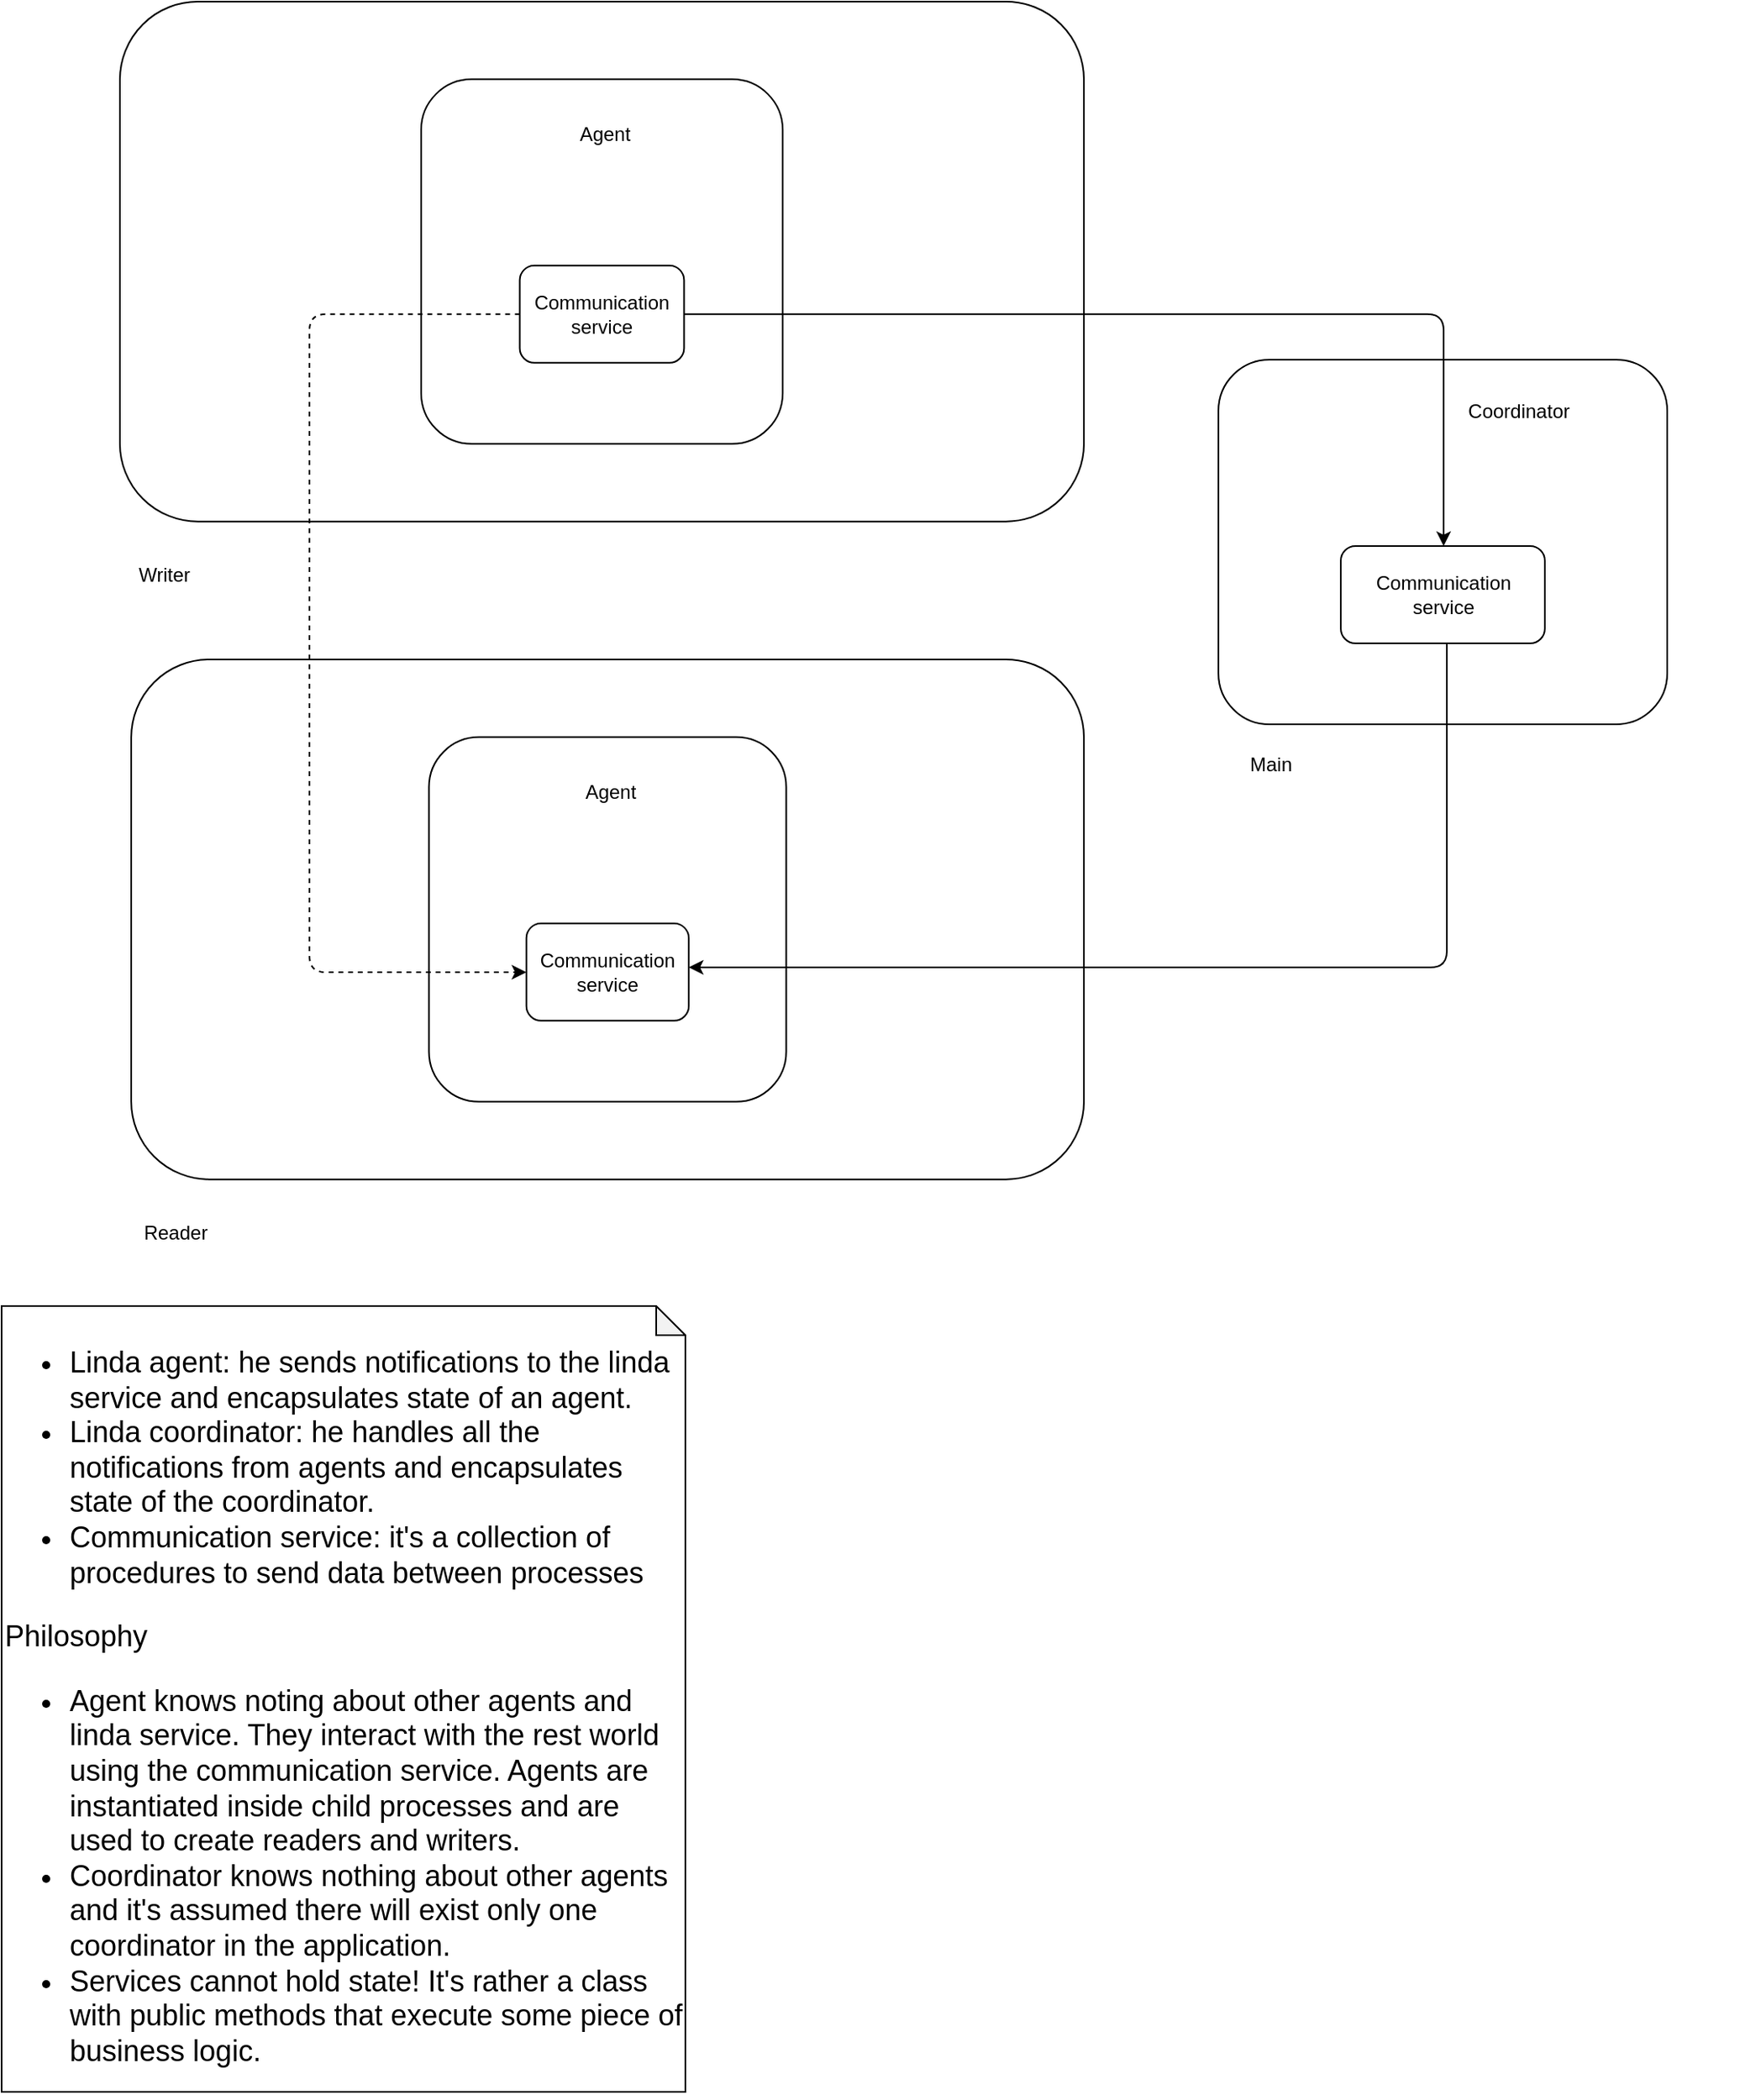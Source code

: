 <mxfile version="17.4.2" type="device" pages="5"><diagram id="0xeitSN00MEYsMfrTkcI" name="Architecture"><mxGraphModel dx="1722" dy="1233" grid="0" gridSize="10" guides="1" tooltips="1" connect="1" arrows="1" fold="1" page="1" pageScale="1" pageWidth="1169" pageHeight="827" math="0" shadow="0"><root><mxCell id="0"/><mxCell id="1" parent="0"/><mxCell id="xBRuhgLHOPiXTByCJqtL-6" value="" style="group" parent="1" vertex="1" connectable="0"><mxGeometry x="80" y="33" width="595" height="363.17" as="geometry"/></mxCell><mxCell id="xBRuhgLHOPiXTByCJqtL-3" value="" style="rounded=1;whiteSpace=wrap;html=1;" parent="xBRuhgLHOPiXTByCJqtL-6" vertex="1"><mxGeometry width="595" height="320.831" as="geometry"/></mxCell><mxCell id="xBRuhgLHOPiXTByCJqtL-4" value="Writer" style="text;html=1;align=center;verticalAlign=middle;resizable=0;points=[];autosize=1;strokeColor=none;fillColor=none;" parent="xBRuhgLHOPiXTByCJqtL-6" vertex="1"><mxGeometry x="6" y="345.17" width="42" height="18" as="geometry"/></mxCell><mxCell id="xBRuhgLHOPiXTByCJqtL-9" value="" style="group" parent="xBRuhgLHOPiXTByCJqtL-6" vertex="1" connectable="0"><mxGeometry x="185.938" y="47.92" width="223.125" height="224.999" as="geometry"/></mxCell><mxCell id="xBRuhgLHOPiXTByCJqtL-2" value="" style="rounded=1;whiteSpace=wrap;html=1;arcSize=14;" parent="xBRuhgLHOPiXTByCJqtL-9" vertex="1"><mxGeometry width="223.125" height="224.999" as="geometry"/></mxCell><mxCell id="xBRuhgLHOPiXTByCJqtL-7" value="Communication service" style="rounded=1;whiteSpace=wrap;html=1;" parent="xBRuhgLHOPiXTByCJqtL-9" vertex="1"><mxGeometry x="60.852" y="114.999" width="101.42" height="60.0" as="geometry"/></mxCell><mxCell id="xBRuhgLHOPiXTByCJqtL-8" value="Agent" style="text;html=1;strokeColor=none;fillColor=none;align=center;verticalAlign=middle;whiteSpace=wrap;rounded=0;" parent="xBRuhgLHOPiXTByCJqtL-9" vertex="1"><mxGeometry x="87.898" y="19.0" width="50.71" height="30.0" as="geometry"/></mxCell><mxCell id="xBRuhgLHOPiXTByCJqtL-11" value="" style="group" parent="1" vertex="1" connectable="0"><mxGeometry x="87" y="439" width="588" height="363.17" as="geometry"/></mxCell><mxCell id="xBRuhgLHOPiXTByCJqtL-12" value="" style="rounded=1;whiteSpace=wrap;html=1;" parent="xBRuhgLHOPiXTByCJqtL-11" vertex="1"><mxGeometry width="588" height="320.831" as="geometry"/></mxCell><mxCell id="xBRuhgLHOPiXTByCJqtL-13" value="Reader" style="text;html=1;align=center;verticalAlign=middle;resizable=0;points=[];autosize=1;strokeColor=none;fillColor=none;" parent="xBRuhgLHOPiXTByCJqtL-11" vertex="1"><mxGeometry x="2" y="345.17" width="50" height="18" as="geometry"/></mxCell><mxCell id="q1rhT-0Kt8q1Vg79X0MB-1" value="" style="group" parent="xBRuhgLHOPiXTByCJqtL-11" vertex="1" connectable="0"><mxGeometry x="183.749" y="47.92" width="220.5" height="224.999" as="geometry"/></mxCell><mxCell id="xBRuhgLHOPiXTByCJqtL-16" value="" style="rounded=1;whiteSpace=wrap;html=1;arcSize=14;" parent="q1rhT-0Kt8q1Vg79X0MB-1" vertex="1"><mxGeometry width="220.5" height="224.999" as="geometry"/></mxCell><mxCell id="xBRuhgLHOPiXTByCJqtL-17" value="Communication service" style="rounded=1;whiteSpace=wrap;html=1;" parent="q1rhT-0Kt8q1Vg79X0MB-1" vertex="1"><mxGeometry x="60.136" y="114.999" width="100.227" height="60.0" as="geometry"/></mxCell><mxCell id="xBRuhgLHOPiXTByCJqtL-18" value="Agent" style="text;html=1;strokeColor=none;fillColor=none;align=center;verticalAlign=middle;whiteSpace=wrap;rounded=0;" parent="q1rhT-0Kt8q1Vg79X0MB-1" vertex="1"><mxGeometry x="86.864" y="19.0" width="50.114" height="30.0" as="geometry"/></mxCell><mxCell id="q1rhT-0Kt8q1Vg79X0MB-2" value="" style="group" parent="1" vertex="1" connectable="0"><mxGeometry x="711" y="205.59" width="371" height="363.17" as="geometry"/></mxCell><mxCell id="q1rhT-0Kt8q1Vg79X0MB-4" value="Main" style="text;html=1;align=center;verticalAlign=middle;resizable=0;points=[];autosize=1;strokeColor=none;fillColor=none;" parent="q1rhT-0Kt8q1Vg79X0MB-2" vertex="1"><mxGeometry x="61.002" y="289.41" width="36" height="18" as="geometry"/></mxCell><mxCell id="q1rhT-0Kt8q1Vg79X0MB-5" value="" style="group" parent="q1rhT-0Kt8q1Vg79X0MB-2" vertex="1" connectable="0"><mxGeometry x="47" y="48.41" width="277" height="225" as="geometry"/></mxCell><mxCell id="q1rhT-0Kt8q1Vg79X0MB-6" value="" style="rounded=1;whiteSpace=wrap;html=1;arcSize=14;" parent="q1rhT-0Kt8q1Vg79X0MB-5" vertex="1"><mxGeometry width="277" height="225" as="geometry"/></mxCell><mxCell id="q1rhT-0Kt8q1Vg79X0MB-7" value="Communication service" style="rounded=1;whiteSpace=wrap;html=1;" parent="q1rhT-0Kt8q1Vg79X0MB-5" vertex="1"><mxGeometry x="75.545" y="115" width="125.909" height="60" as="geometry"/></mxCell><mxCell id="q1rhT-0Kt8q1Vg79X0MB-8" value="Coordinator" style="text;html=1;strokeColor=none;fillColor=none;align=center;verticalAlign=middle;whiteSpace=wrap;rounded=0;" parent="q1rhT-0Kt8q1Vg79X0MB-5" vertex="1"><mxGeometry x="154.001" y="17" width="62.955" height="30" as="geometry"/></mxCell><mxCell id="q1rhT-0Kt8q1Vg79X0MB-9" style="edgeStyle=orthogonalEdgeStyle;rounded=1;orthogonalLoop=1;jettySize=auto;html=1;labelBackgroundColor=#FFFFFF;fontSize=12;" parent="1" source="xBRuhgLHOPiXTByCJqtL-7" target="q1rhT-0Kt8q1Vg79X0MB-7" edge="1"><mxGeometry relative="1" as="geometry"><Array as="points"><mxPoint x="897" y="226"/></Array></mxGeometry></mxCell><mxCell id="q1rhT-0Kt8q1Vg79X0MB-10" style="edgeStyle=orthogonalEdgeStyle;rounded=1;orthogonalLoop=1;jettySize=auto;html=1;labelBackgroundColor=#FFFFFF;fontSize=12;" parent="1" source="q1rhT-0Kt8q1Vg79X0MB-7" target="xBRuhgLHOPiXTByCJqtL-17" edge="1"><mxGeometry relative="1" as="geometry"><Array as="points"><mxPoint x="899" y="629"/></Array></mxGeometry></mxCell><mxCell id="CMSijDHrZcv5tupfifGG-2" style="edgeStyle=orthogonalEdgeStyle;rounded=1;orthogonalLoop=1;jettySize=auto;html=1;labelBackgroundColor=#FFFFFF;fontSize=12;dashed=1;" parent="1" source="xBRuhgLHOPiXTByCJqtL-7" target="xBRuhgLHOPiXTByCJqtL-17" edge="1"><mxGeometry relative="1" as="geometry"><Array as="points"><mxPoint x="197" y="226"/><mxPoint x="197" y="632"/></Array></mxGeometry></mxCell><mxCell id="1BR2y5unK9cMdeVeXqkV-3" value="&lt;ul&gt;&lt;li&gt;Linda agent: he sends notifications to the linda service and encapsulates state of an agent.&lt;/li&gt;&lt;li&gt;Linda coordinator: he handles all the notifications from agents and&amp;nbsp;encapsulates state of the coordinator.&lt;/li&gt;&lt;li&gt;&lt;span&gt;Communication service: it's a collection of procedures to send data between processes&lt;/span&gt;&lt;br&gt;&lt;/li&gt;&lt;/ul&gt;&lt;div&gt;Philosophy&lt;/div&gt;&lt;div&gt;&lt;ul&gt;&lt;li&gt;Agent knows noting about other agents and linda service. They interact with the rest world using the communication service. Agents are instantiated inside child processes and are used to create readers and writers.&lt;/li&gt;&lt;li&gt;Coordinator knows nothing about other agents and it's assumed there will exist only one coordinator in the application.&lt;/li&gt;&lt;li&gt;Services cannot hold state! It's rather a class with public methods that execute some piece of business logic.&lt;/li&gt;&lt;/ul&gt;&lt;/div&gt;" style="shape=note;whiteSpace=wrap;html=1;backgroundOutline=1;darkOpacity=0.05;fontSize=18;align=left;verticalAlign=top;size=18;" parent="1" vertex="1"><mxGeometry x="7" y="838" width="422" height="485" as="geometry"/></mxCell></root></mxGraphModel></diagram><diagram id="FHJ_cWLjl7g800CnA_2o" name="1 W - 1 R"><mxGraphModel dx="1425" dy="1020" grid="0" gridSize="10" guides="1" tooltips="1" connect="1" arrows="1" fold="1" page="1" pageScale="1" pageWidth="1169" pageHeight="827" math="0" shadow="0"><root><mxCell id="0"/><mxCell id="1" parent="0"/><mxCell id="W0e0F7lyrgPlRvzP0Bz--2" value="Coordinator (LindaCoordinator)" style="shape=umlLifeline;perimeter=lifelinePerimeter;whiteSpace=wrap;html=1;container=1;collapsible=0;recursiveResize=0;outlineConnect=0;" parent="1" vertex="1"><mxGeometry x="527" y="20" width="134" height="263" as="geometry"/></mxCell><mxCell id="W0e0F7lyrgPlRvzP0Bz--10" value="" style="html=1;points=[];perimeter=orthogonalPerimeter;fillColor=#f8cecc;strokeColor=#b85450;" parent="W0e0F7lyrgPlRvzP0Bz--2" vertex="1"><mxGeometry x="62" y="88" width="10" height="39" as="geometry"/></mxCell><mxCell id="W0e0F7lyrgPlRvzP0Bz--11" value="" style="edgeStyle=orthogonalEdgeStyle;html=1;align=left;spacingLeft=2;endArrow=block;rounded=0;entryX=1;entryY=0;" parent="W0e0F7lyrgPlRvzP0Bz--2" target="W0e0F7lyrgPlRvzP0Bz--10" edge="1"><mxGeometry relative="1" as="geometry"><mxPoint x="49" y="83" as="sourcePoint"/><Array as="points"><mxPoint x="79" y="83"/></Array></mxGeometry></mxCell><mxCell id="p5LiJ3y09B0kTKrPXANm-1" value="" style="html=1;points=[];perimeter=orthogonalPerimeter;fillColor=#f8cecc;strokeColor=#b85450;" vertex="1" parent="W0e0F7lyrgPlRvzP0Bz--2"><mxGeometry x="62" y="185" width="10" height="28" as="geometry"/></mxCell><mxCell id="W0e0F7lyrgPlRvzP0Bz--5" value="publishTupleBlocking(tuple)" style="edgeStyle=orthogonalEdgeStyle;rounded=0;orthogonalLoop=1;jettySize=auto;html=1;" parent="1" source="W0e0F7lyrgPlRvzP0Bz--3" target="W0e0F7lyrgPlRvzP0Bz--2" edge="1"><mxGeometry x="-0.598" y="18" relative="1" as="geometry"><Array as="points"><mxPoint x="405" y="103"/><mxPoint x="405" y="103"/></Array><mxPoint as="offset"/></mxGeometry></mxCell><mxCell id="W0e0F7lyrgPlRvzP0Bz--3" value="Writer&lt;br&gt;(LindaAgent)" style="shape=umlLifeline;perimeter=lifelinePerimeter;whiteSpace=wrap;html=1;container=1;collapsible=0;recursiveResize=0;outlineConnect=0;" parent="1" vertex="1"><mxGeometry x="177" y="20" width="118" height="474" as="geometry"/></mxCell><mxCell id="W0e0F7lyrgPlRvzP0Bz--13" value="" style="html=1;points=[];perimeter=orthogonalPerimeter;fillColor=#f8cecc;strokeColor=#b85450;" parent="W0e0F7lyrgPlRvzP0Bz--3" vertex="1"><mxGeometry x="58" y="187" width="10" height="80" as="geometry"/></mxCell><mxCell id="W0e0F7lyrgPlRvzP0Bz--22" value="" style="rounded=1;whiteSpace=wrap;html=1;fillColor=#f8cecc;strokeColor=#b85450;" parent="W0e0F7lyrgPlRvzP0Bz--3" vertex="1"><mxGeometry x="43" y="269" width="10" height="93" as="geometry"/></mxCell><mxCell id="W0e0F7lyrgPlRvzP0Bz--25" value="" style="rounded=1;whiteSpace=wrap;html=1;fillColor=#d5e8d4;strokeColor=#82b366;" parent="W0e0F7lyrgPlRvzP0Bz--3" vertex="1"><mxGeometry x="43" y="367" width="10" height="101" as="geometry"/></mxCell><mxCell id="0asKvKtg5T3NCW72Ir_R-6" value="" style="rounded=1;whiteSpace=wrap;html=1;fillColor=#f8cecc;strokeColor=#b85450;" parent="W0e0F7lyrgPlRvzP0Bz--3" vertex="1"><mxGeometry x="43" y="81" width="10" height="32" as="geometry"/></mxCell><mxCell id="W0e0F7lyrgPlRvzP0Bz--12" value="&lt;font style=&quot;font-size: 12px ; background-color: rgb(255 , 255 , 255)&quot;&gt;readBlocking(pattern)&lt;span style=&quot;text-align: center&quot;&gt;&lt;br&gt;&lt;/span&gt;&lt;/font&gt;" style="edgeStyle=orthogonalEdgeStyle;rounded=0;orthogonalLoop=1;jettySize=auto;html=1;align=left;" parent="1" source="W0e0F7lyrgPlRvzP0Bz--4" target="W0e0F7lyrgPlRvzP0Bz--2" edge="1"><mxGeometry x="-0.146" y="-18" relative="1" as="geometry"><Array as="points"><mxPoint x="736" y="206"/><mxPoint x="736" y="206"/></Array><mxPoint as="offset"/></mxGeometry></mxCell><mxCell id="W0e0F7lyrgPlRvzP0Bz--4" value="Reader&lt;br&gt;(LindaAgent)" style="shape=umlLifeline;perimeter=lifelinePerimeter;whiteSpace=wrap;html=1;container=1;collapsible=0;recursiveResize=0;outlineConnect=0;" parent="1" vertex="1"><mxGeometry x="863" y="22" width="224" height="467" as="geometry"/></mxCell><mxCell id="W0e0F7lyrgPlRvzP0Bz--21" value="" style="rounded=1;whiteSpace=wrap;html=1;fillColor=#f8cecc;strokeColor=#b85450;" parent="W0e0F7lyrgPlRvzP0Bz--4" vertex="1"><mxGeometry x="122" y="185" width="10" height="164" as="geometry"/></mxCell><mxCell id="W0e0F7lyrgPlRvzP0Bz--24" value="" style="rounded=1;whiteSpace=wrap;html=1;fillColor=#d5e8d4;strokeColor=#82b366;" parent="W0e0F7lyrgPlRvzP0Bz--4" vertex="1"><mxGeometry x="122" y="354" width="10" height="102" as="geometry"/></mxCell><mxCell id="W0e0F7lyrgPlRvzP0Bz--15" value="&lt;span style=&quot;text-align: center&quot;&gt;📤&amp;nbsp;&lt;/span&gt;&lt;span style=&quot;font-family: &amp;#34;helvetica&amp;#34;&quot;&gt;&amp;nbsp;sendBlocking(tuple, agent.address)&lt;/span&gt;" style="html=1;verticalAlign=bottom;endArrow=open;dashed=1;endSize=8;exitX=0;exitY=0.95;rounded=0;fillColor=#dae8fc;strokeColor=#6c8ebf;labelBackgroundColor=#FFFFFF;align=left;" parent="1" source="W0e0F7lyrgPlRvzP0Bz--13" target="W0e0F7lyrgPlRvzP0Bz--4" edge="1"><mxGeometry x="-0.916" y="13" relative="1" as="geometry"><mxPoint x="322.5" y="283" as="targetPoint"/><Array as="points"><mxPoint x="485" y="283"/></Array><mxPoint as="offset"/></mxGeometry></mxCell><mxCell id="W0e0F7lyrgPlRvzP0Bz--26" value="Finished sending" style="shape=note;whiteSpace=wrap;html=1;backgroundOutline=1;darkOpacity=0.05;size=9;" parent="1" vertex="1"><mxGeometry x="89" y="357" width="71" height="49" as="geometry"/></mxCell><mxCell id="W0e0F7lyrgPlRvzP0Bz--27" style="edgeStyle=orthogonalEdgeStyle;rounded=0;orthogonalLoop=1;jettySize=auto;html=1;labelBackgroundColor=#CCFFCC;" parent="1" source="W0e0F7lyrgPlRvzP0Bz--26" target="W0e0F7lyrgPlRvzP0Bz--25" edge="1"><mxGeometry relative="1" as="geometry"><Array as="points"><mxPoint x="182" y="387"/><mxPoint x="182" y="387"/></Array></mxGeometry></mxCell><mxCell id="W0e0F7lyrgPlRvzP0Bz--28" value="Sending" style="ellipse;shape=umlControl;whiteSpace=wrap;html=1;" parent="1" vertex="1"><mxGeometry x="558" y="302" width="52.5" height="60" as="geometry"/></mxCell><mxCell id="0asKvKtg5T3NCW72Ir_R-2" value="&lt;span&gt;handleRequestBlocking =&amp;gt;&lt;/span&gt;&lt;br&gt;&lt;span&gt;Update state&lt;/span&gt;" style="text;html=1;strokeColor=none;fillColor=none;align=left;verticalAlign=middle;whiteSpace=wrap;rounded=0;fontSize=12;" parent="1" vertex="1"><mxGeometry x="605" y="114" width="154" height="30" as="geometry"/></mxCell><mxCell id="0asKvKtg5T3NCW72Ir_R-3" value="&lt;span style=&quot;font-size: 11px&quot;&gt;📤&amp;nbsp;&lt;/span&gt;&lt;span style=&quot;font-size: 11px ; text-align: left ; font-family: &amp;#34;helvetica&amp;#34;&quot;&gt;&amp;nbsp;- means use of communicationService&lt;/span&gt;" style="shape=note;whiteSpace=wrap;html=1;backgroundOutline=1;darkOpacity=0.05;fontSize=12;size=16;" parent="1" vertex="1"><mxGeometry x="96" y="557" width="135" height="100" as="geometry"/></mxCell><mxCell id="p5LiJ3y09B0kTKrPXANm-2" style="edgeStyle=orthogonalEdgeStyle;rounded=0;orthogonalLoop=1;jettySize=auto;html=1;dashed=1;labelBackgroundColor=#FFFFFF;" edge="1" parent="1" source="p5LiJ3y09B0kTKrPXANm-1" target="W0e0F7lyrgPlRvzP0Bz--13"><mxGeometry relative="1" as="geometry"><Array as="points"><mxPoint x="327" y="219"/><mxPoint x="327" y="219"/></Array></mxGeometry></mxCell><mxCell id="p5LiJ3y09B0kTKrPXANm-3" value="&lt;span&gt;handleRequestBlocking =&amp;gt;&lt;/span&gt;&lt;br&gt;&lt;span style=&quot;font-size: 11px&quot;&gt;📤&amp;nbsp;&lt;/span&gt;&lt;span style=&quot;font-size: 11px ; background-color: rgb(255 , 255 , 255)&quot;&gt;sendBlocking(readRequest)&lt;/span&gt;" style="text;html=1;strokeColor=none;fillColor=none;align=center;verticalAlign=middle;whiteSpace=wrap;rounded=0;fontSize=12;" vertex="1" parent="1"><mxGeometry x="407" y="172" width="154" height="30" as="geometry"/></mxCell></root></mxGraphModel></diagram><diagram name="1 W - 2 R" id="qoaPyAREzjVOoJce5qrY"><mxGraphModel dx="1425" dy="1020" grid="0" gridSize="10" guides="1" tooltips="1" connect="1" arrows="1" fold="1" page="1" pageScale="1" pageWidth="1169" pageHeight="827" math="0" shadow="0"><root><mxCell id="Rm3OKWk4kVHmIqYiS5Az-0"/><mxCell id="Rm3OKWk4kVHmIqYiS5Az-1" parent="Rm3OKWk4kVHmIqYiS5Az-0"/><mxCell id="pcWPk60MKdonOeYhg3J_-1" value="&lt;span style=&quot;background-color: rgb(255 , 255 , 255)&quot;&gt;📤 sendBlocking(readRequest)&lt;/span&gt;" style="edgeStyle=orthogonalEdgeStyle;rounded=0;orthogonalLoop=1;jettySize=auto;html=1;labelBackgroundColor=#CCFFCC;dashed=1;" parent="Rm3OKWk4kVHmIqYiS5Az-1" source="Rm3OKWk4kVHmIqYiS5Az-2" target="Rm3OKWk4kVHmIqYiS5Az-6" edge="1"><mxGeometry relative="1" as="geometry"><Array as="points"><mxPoint x="503" y="390"/><mxPoint x="503" y="390"/></Array></mxGeometry></mxCell><mxCell id="Rm3OKWk4kVHmIqYiS5Az-2" value="Coordinator (LindaCoordinator)" style="shape=umlLifeline;perimeter=lifelinePerimeter;whiteSpace=wrap;html=1;container=1;collapsible=0;recursiveResize=0;outlineConnect=0;" parent="Rm3OKWk4kVHmIqYiS5Az-1" vertex="1"><mxGeometry x="514" y="19" width="100" height="406" as="geometry"/></mxCell><mxCell id="Rm3OKWk4kVHmIqYiS5Az-3" value="update state" style="html=1;points=[];perimeter=orthogonalPerimeter;fillColor=#f8cecc;strokeColor=#b85450;" parent="Rm3OKWk4kVHmIqYiS5Az-2" vertex="1"><mxGeometry x="44" y="103" width="10" height="40" as="geometry"/></mxCell><mxCell id="Rm3OKWk4kVHmIqYiS5Az-4" value="" style="edgeStyle=orthogonalEdgeStyle;html=1;align=left;spacingLeft=2;endArrow=block;rounded=0;entryX=1;entryY=0;" parent="Rm3OKWk4kVHmIqYiS5Az-2" target="Rm3OKWk4kVHmIqYiS5Az-3" edge="1"><mxGeometry relative="1" as="geometry"><mxPoint x="49" y="83" as="sourcePoint"/><Array as="points"><mxPoint x="79" y="83"/></Array></mxGeometry></mxCell><mxCell id="SJezUz8h9xGfEj2mJsWb-0" value="" style="html=1;points=[];perimeter=orthogonalPerimeter;fillColor=#f8cecc;strokeColor=#b85450;" vertex="1" parent="Rm3OKWk4kVHmIqYiS5Az-2"><mxGeometry x="45" y="187" width="10" height="40" as="geometry"/></mxCell><mxCell id="SJezUz8h9xGfEj2mJsWb-1" value="" style="html=1;points=[];perimeter=orthogonalPerimeter;fillColor=#f8cecc;strokeColor=#b85450;" vertex="1" parent="Rm3OKWk4kVHmIqYiS5Az-2"><mxGeometry x="45" y="349" width="10" height="40" as="geometry"/></mxCell><mxCell id="Rm3OKWk4kVHmIqYiS5Az-5" value="publish(tuple)" style="edgeStyle=orthogonalEdgeStyle;rounded=0;orthogonalLoop=1;jettySize=auto;html=1;" parent="Rm3OKWk4kVHmIqYiS5Az-1" source="Rm3OKWk4kVHmIqYiS5Az-6" target="Rm3OKWk4kVHmIqYiS5Az-2" edge="1"><mxGeometry relative="1" as="geometry"><Array as="points"><mxPoint x="384" y="102"/><mxPoint x="384" y="102"/></Array></mxGeometry></mxCell><mxCell id="Rm3OKWk4kVHmIqYiS5Az-6" value="Writer&lt;br&gt;(LindaAgent)" style="shape=umlLifeline;perimeter=lifelinePerimeter;whiteSpace=wrap;html=1;container=1;collapsible=0;recursiveResize=0;outlineConnect=0;" parent="Rm3OKWk4kVHmIqYiS5Az-1" vertex="1"><mxGeometry x="156" y="19" width="118" height="696" as="geometry"/></mxCell><mxCell id="Rm3OKWk4kVHmIqYiS5Az-7" value="" style="html=1;points=[];perimeter=orthogonalPerimeter;" parent="Rm3OKWk4kVHmIqYiS5Az-6" vertex="1"><mxGeometry x="58" y="187" width="10" height="80" as="geometry"/></mxCell><mxCell id="Rm3OKWk4kVHmIqYiS5Az-8" value="" style="rounded=1;whiteSpace=wrap;html=1;fillColor=#f8cecc;strokeColor=#b85450;" parent="Rm3OKWk4kVHmIqYiS5Az-6" vertex="1"><mxGeometry x="43" y="269" width="10" height="194" as="geometry"/></mxCell><mxCell id="pcWPk60MKdonOeYhg3J_-6" value="" style="rounded=1;whiteSpace=wrap;html=1;fillColor=#d5e8d4;strokeColor=#82b366;" parent="Rm3OKWk4kVHmIqYiS5Az-6" vertex="1"><mxGeometry x="25" y="371" width="10" height="28" as="geometry"/></mxCell><mxCell id="Rm3OKWk4kVHmIqYiS5Az-9" value="" style="rounded=1;whiteSpace=wrap;html=1;fillColor=#d5e8d4;strokeColor=#82b366;" parent="Rm3OKWk4kVHmIqYiS5Az-6" vertex="1"><mxGeometry x="43" y="469" width="10" height="27" as="geometry"/></mxCell><mxCell id="pcWPk60MKdonOeYhg3J_-8" value="" style="rounded=1;whiteSpace=wrap;html=1;fillColor=#f8cecc;strokeColor=#b85450;" parent="Rm3OKWk4kVHmIqYiS5Az-6" vertex="1"><mxGeometry x="43" y="502" width="10" height="194" as="geometry"/></mxCell><mxCell id="Rm3OKWk4kVHmIqYiS5Az-10" value="&lt;span style=&quot;font-size: 12px ; text-align: left&quot;&gt;readBlocking(pattern)&lt;/span&gt;" style="edgeStyle=orthogonalEdgeStyle;rounded=0;orthogonalLoop=1;jettySize=auto;html=1;" parent="Rm3OKWk4kVHmIqYiS5Az-1" source="Rm3OKWk4kVHmIqYiS5Az-11" target="Rm3OKWk4kVHmIqYiS5Az-2" edge="1"><mxGeometry x="-0.572" y="-19" relative="1" as="geometry"><Array as="points"><mxPoint x="715" y="205"/><mxPoint x="715" y="205"/></Array><mxPoint as="offset"/></mxGeometry></mxCell><mxCell id="Rm3OKWk4kVHmIqYiS5Az-11" value="Reader&lt;br&gt;(LindaAgent)" style="shape=umlLifeline;perimeter=lifelinePerimeter;whiteSpace=wrap;html=1;container=1;collapsible=0;recursiveResize=0;outlineConnect=0;" parent="Rm3OKWk4kVHmIqYiS5Az-1" vertex="1"><mxGeometry x="778" y="19" width="224" height="689" as="geometry"/></mxCell><mxCell id="Rm3OKWk4kVHmIqYiS5Az-12" value="" style="rounded=1;whiteSpace=wrap;html=1;fillColor=#f8cecc;strokeColor=#b85450;" parent="Rm3OKWk4kVHmIqYiS5Az-11" vertex="1"><mxGeometry x="122" y="185" width="10" height="275" as="geometry"/></mxCell><mxCell id="Rm3OKWk4kVHmIqYiS5Az-13" value="" style="rounded=1;whiteSpace=wrap;html=1;fillColor=#d5e8d4;strokeColor=#82b366;" parent="Rm3OKWk4kVHmIqYiS5Az-11" vertex="1"><mxGeometry x="122" y="508" width="10" height="102" as="geometry"/></mxCell><mxCell id="Rm3OKWk4kVHmIqYiS5Az-14" value="📤 sendBlocking(readRequest)" style="html=1;verticalAlign=bottom;endArrow=block;entryX=0;entryY=0;rounded=0;dashed=1;" parent="Rm3OKWk4kVHmIqYiS5Az-1" source="Rm3OKWk4kVHmIqYiS5Az-2" target="Rm3OKWk4kVHmIqYiS5Az-7" edge="1"><mxGeometry x="-0.476" y="-8" relative="1" as="geometry"><mxPoint x="301.5" y="206" as="sourcePoint"/><mxPoint as="offset"/></mxGeometry></mxCell><mxCell id="Rm3OKWk4kVHmIqYiS5Az-15" value="&lt;span style=&quot;background-color: rgb(255 , 255 , 255)&quot;&gt;📤&amp;nbsp;&lt;span style=&quot;text-align: left ; font-family: &amp;#34;helvetica&amp;#34;&quot;&gt;&amp;nbsp;sendBlocking(tuple, agent.address)&lt;/span&gt;&lt;/span&gt;" style="html=1;verticalAlign=bottom;endArrow=open;dashed=1;endSize=8;exitX=0;exitY=0.95;rounded=0;labelBackgroundColor=#CCFFCC;" parent="Rm3OKWk4kVHmIqYiS5Az-1" source="Rm3OKWk4kVHmIqYiS5Az-7" target="Rm3OKWk4kVHmIqYiS5Az-11" edge="1"><mxGeometry x="-0.681" y="12" relative="1" as="geometry"><mxPoint x="301.5" y="282" as="targetPoint"/><Array as="points"><mxPoint x="464" y="282"/></Array><mxPoint as="offset"/></mxGeometry></mxCell><mxCell id="Rm3OKWk4kVHmIqYiS5Az-16" value="Finished sending" style="shape=note;whiteSpace=wrap;html=1;backgroundOutline=1;darkOpacity=0.05;size=9;" parent="Rm3OKWk4kVHmIqYiS5Az-1" vertex="1"><mxGeometry x="52" y="465" width="71" height="49" as="geometry"/></mxCell><mxCell id="Rm3OKWk4kVHmIqYiS5Az-17" style="edgeStyle=orthogonalEdgeStyle;rounded=0;orthogonalLoop=1;jettySize=auto;html=1;labelBackgroundColor=#CCFFCC;" parent="Rm3OKWk4kVHmIqYiS5Az-1" source="Rm3OKWk4kVHmIqYiS5Az-16" target="Rm3OKWk4kVHmIqYiS5Az-9" edge="1"><mxGeometry relative="1" as="geometry"><Array as="points"><mxPoint x="180" y="490"/><mxPoint x="180" y="490"/></Array></mxGeometry></mxCell><mxCell id="pcWPk60MKdonOeYhg3J_-4" style="edgeStyle=orthogonalEdgeStyle;rounded=0;orthogonalLoop=1;jettySize=auto;html=1;dashed=1;labelBackgroundColor=#FFFFFF;fontSize=34;" parent="Rm3OKWk4kVHmIqYiS5Az-1" source="pcWPk60MKdonOeYhg3J_-3" target="Rm3OKWk4kVHmIqYiS5Az-2" edge="1"><mxGeometry relative="1" as="geometry"><Array as="points"><mxPoint x="602" y="372"/><mxPoint x="602" y="372"/></Array></mxGeometry></mxCell><mxCell id="pcWPk60MKdonOeYhg3J_-5" value="New read request&lt;br&gt;&amp;nbsp;from some reader" style="edgeLabel;html=1;align=center;verticalAlign=middle;resizable=0;points=[];fontSize=12;" parent="pcWPk60MKdonOeYhg3J_-4" vertex="1" connectable="0"><mxGeometry x="0.405" y="-3" relative="1" as="geometry"><mxPoint x="31" y="-14" as="offset"/></mxGeometry></mxCell><mxCell id="pcWPk60MKdonOeYhg3J_-3" value="📩" style="text;html=1;align=center;verticalAlign=middle;resizable=0;points=[];autosize=1;strokeColor=none;fillColor=none;fontSize=34;" parent="Rm3OKWk4kVHmIqYiS5Az-1" vertex="1"><mxGeometry x="751" y="343" width="44" height="45" as="geometry"/></mxCell><mxCell id="pcWPk60MKdonOeYhg3J_-7" value="&lt;span style=&quot;background-color: rgb(255 , 255 , 255)&quot;&gt;📤&amp;nbsp;&lt;span style=&quot;text-align: left ; font-family: &amp;#34;helvetica&amp;#34;&quot;&gt;&amp;nbsp;sendBlocking(tuple, agent.address)&lt;/span&gt;&lt;/span&gt;" style="html=1;verticalAlign=bottom;endArrow=open;dashed=1;endSize=8;rounded=0;fillColor=#dae8fc;strokeColor=#6c8ebf;labelBackgroundColor=#CCFFCC;" parent="Rm3OKWk4kVHmIqYiS5Az-1" source="Rm3OKWk4kVHmIqYiS5Az-6" target="pcWPk60MKdonOeYhg3J_-9" edge="1"><mxGeometry x="-0.018" y="9" relative="1" as="geometry"><mxPoint x="537" y="516" as="targetPoint"/><mxPoint x="218" y="516" as="sourcePoint"/><Array as="points"><mxPoint x="367" y="516"/></Array><mxPoint as="offset"/></mxGeometry></mxCell><mxCell id="pcWPk60MKdonOeYhg3J_-9" value="..." style="text;html=1;align=center;verticalAlign=middle;resizable=0;points=[];autosize=1;strokeColor=none;fillColor=none;fontSize=12;" parent="Rm3OKWk4kVHmIqYiS5Az-1" vertex="1"><mxGeometry x="538" y="507" width="20" height="18" as="geometry"/></mxCell><mxCell id="0o6vwMzjg-QLVjyvziTt-0" value="Writer handles the request in a separate, not blocked channel. After he finishes sending current tuple he will send it to the writer via channel which writer requested. Later it can be done in a separate thread" style="shape=note;whiteSpace=wrap;html=1;backgroundOutline=1;darkOpacity=0.05;size=9;align=left;" vertex="1" parent="Rm3OKWk4kVHmIqYiS5Az-1"><mxGeometry x="6" y="226" width="154" height="155" as="geometry"/></mxCell><mxCell id="0o6vwMzjg-QLVjyvziTt-1" style="edgeStyle=orthogonalEdgeStyle;rounded=0;orthogonalLoop=1;jettySize=auto;html=1;labelBackgroundColor=#CCFFCC;" edge="1" parent="Rm3OKWk4kVHmIqYiS5Az-1" source="0o6vwMzjg-QLVjyvziTt-0"><mxGeometry relative="1" as="geometry"><Array as="points"><mxPoint x="124" y="391"/><mxPoint x="124" y="391"/></Array><mxPoint x="180" y="391.0" as="targetPoint"/></mxGeometry></mxCell><mxCell id="0o6vwMzjg-QLVjyvziTt-2" value="start sending to another reader" style="shape=note;whiteSpace=wrap;html=1;backgroundOutline=1;darkOpacity=0.05;size=9;" vertex="1" parent="Rm3OKWk4kVHmIqYiS5Az-1"><mxGeometry x="47.5" y="536" width="101.5" height="69" as="geometry"/></mxCell><mxCell id="0o6vwMzjg-QLVjyvziTt-3" style="edgeStyle=orthogonalEdgeStyle;rounded=0;orthogonalLoop=1;jettySize=auto;html=1;labelBackgroundColor=#CCFFCC;" edge="1" parent="Rm3OKWk4kVHmIqYiS5Az-1" source="0o6vwMzjg-QLVjyvziTt-2"><mxGeometry relative="1" as="geometry"><Array as="points"><mxPoint x="143" y="523"/><mxPoint x="143" y="523"/></Array><mxPoint x="199" y="523.0" as="targetPoint"/></mxGeometry></mxCell></root></mxGraphModel></diagram><diagram name="Publish once" id="FiWefS7HEzbQjpiBL3TH"><mxGraphModel dx="1425" dy="1020" grid="0" gridSize="10" guides="1" tooltips="1" connect="1" arrows="1" fold="1" page="1" pageScale="1" pageWidth="1169" pageHeight="827" math="0" shadow="0"><root><mxCell id="wVmWv-dTD_rPI6HudXQI-0"/><mxCell id="wVmWv-dTD_rPI6HudXQI-1" parent="wVmWv-dTD_rPI6HudXQI-0"/><mxCell id="wVmWv-dTD_rPI6HudXQI-2" value="Coordinator (LindaCoordinator)" style="shape=umlLifeline;perimeter=lifelinePerimeter;whiteSpace=wrap;html=1;container=1;collapsible=0;recursiveResize=0;outlineConnect=0;" parent="wVmWv-dTD_rPI6HudXQI-1" vertex="1"><mxGeometry x="385" y="20" width="100" height="400" as="geometry"/></mxCell><mxCell id="wVmWv-dTD_rPI6HudXQI-3" value="update state" style="html=1;points=[];perimeter=orthogonalPerimeter;fillColor=#f8cecc;strokeColor=#b85450;" parent="wVmWv-dTD_rPI6HudXQI-2" vertex="1"><mxGeometry x="44" y="103" width="10" height="40" as="geometry"/></mxCell><mxCell id="wVmWv-dTD_rPI6HudXQI-4" value="" style="edgeStyle=orthogonalEdgeStyle;html=1;align=left;spacingLeft=2;endArrow=block;rounded=0;entryX=1;entryY=0;" parent="wVmWv-dTD_rPI6HudXQI-2" target="wVmWv-dTD_rPI6HudXQI-3" edge="1"><mxGeometry relative="1" as="geometry"><mxPoint x="49" y="83" as="sourcePoint"/><Array as="points"><mxPoint x="79" y="83"/></Array></mxGeometry></mxCell><mxCell id="S7V5ko1LD7UZUqnhSlBi-0" value="" style="html=1;points=[];perimeter=orthogonalPerimeter;fillColor=#f8cecc;strokeColor=#b85450;" vertex="1" parent="wVmWv-dTD_rPI6HudXQI-2"><mxGeometry x="44" y="162" width="10" height="40" as="geometry"/></mxCell><mxCell id="iAffB84ypKjRMdBMZxb2-4" value="" style="html=1;points=[];perimeter=orthogonalPerimeter;fillColor=#f8cecc;strokeColor=#b85450;" vertex="1" parent="wVmWv-dTD_rPI6HudXQI-2"><mxGeometry x="44" y="263" width="10" height="40" as="geometry"/></mxCell><mxCell id="wVmWv-dTD_rPI6HudXQI-5" value="publishOnce(tuple)" style="edgeStyle=orthogonalEdgeStyle;rounded=0;orthogonalLoop=1;jettySize=auto;html=1;" parent="wVmWv-dTD_rPI6HudXQI-1" source="wVmWv-dTD_rPI6HudXQI-6" target="wVmWv-dTD_rPI6HudXQI-2" edge="1"><mxGeometry x="-0.062" y="10" relative="1" as="geometry"><Array as="points"><mxPoint x="328" y="102"/><mxPoint x="328" y="102"/></Array><mxPoint as="offset"/></mxGeometry></mxCell><mxCell id="wVmWv-dTD_rPI6HudXQI-6" value="Writer&lt;br&gt;(LindaAgent)" style="shape=umlLifeline;perimeter=lifelinePerimeter;whiteSpace=wrap;html=1;container=1;collapsible=0;recursiveResize=0;outlineConnect=0;" parent="wVmWv-dTD_rPI6HudXQI-1" vertex="1"><mxGeometry x="177" y="20" width="118" height="474" as="geometry"/></mxCell><mxCell id="IGs74BZ2NiyewxDCQcjJ-0" value="" style="rounded=1;whiteSpace=wrap;html=1;fillColor=#f8cecc;strokeColor=#b85450;" parent="wVmWv-dTD_rPI6HudXQI-6" vertex="1"><mxGeometry x="40" y="189" width="10" height="138" as="geometry"/></mxCell><mxCell id="IGs74BZ2NiyewxDCQcjJ-4" value="" style="rounded=1;whiteSpace=wrap;html=1;fillColor=#ffe6cc;strokeColor=#d79b00;" parent="wVmWv-dTD_rPI6HudXQI-6" vertex="1"><mxGeometry x="22" y="289" width="10" height="24" as="geometry"/></mxCell><mxCell id="KjGks8OO4JrB6HTgIZWS-0" value="&lt;span style=&quot;font-size: 12px ; text-align: left&quot;&gt;readBlocking(pattern)&lt;/span&gt;" style="edgeStyle=orthogonalEdgeStyle;rounded=0;orthogonalLoop=1;jettySize=auto;html=1;labelBackgroundColor=#FFFFFF;" edge="1" parent="wVmWv-dTD_rPI6HudXQI-1" source="wVmWv-dTD_rPI6HudXQI-11" target="wVmWv-dTD_rPI6HudXQI-2"><mxGeometry x="-0.315" y="-12" relative="1" as="geometry"><Array as="points"><mxPoint x="554" y="186"/><mxPoint x="554" y="186"/></Array><mxPoint as="offset"/></mxGeometry></mxCell><mxCell id="wVmWv-dTD_rPI6HudXQI-11" value="Reader 1&lt;br&gt;(LindaAgent)" style="shape=umlLifeline;perimeter=lifelinePerimeter;whiteSpace=wrap;html=1;container=1;collapsible=0;recursiveResize=0;outlineConnect=0;" parent="wVmWv-dTD_rPI6HudXQI-1" vertex="1"><mxGeometry x="570" y="20" width="224" height="467" as="geometry"/></mxCell><mxCell id="iAffB84ypKjRMdBMZxb2-1" value="" style="html=1;points=[];perimeter=orthogonalPerimeter;fillColor=#f8cecc;strokeColor=#b85450;" vertex="1" parent="wVmWv-dTD_rPI6HudXQI-11"><mxGeometry x="107" y="166" width="10" height="158" as="geometry"/></mxCell><mxCell id="IGs74BZ2NiyewxDCQcjJ-2" style="edgeStyle=orthogonalEdgeStyle;rounded=0;orthogonalLoop=1;jettySize=auto;html=1;labelBackgroundColor=#CCFFCC;" parent="wVmWv-dTD_rPI6HudXQI-1" source="IGs74BZ2NiyewxDCQcjJ-1" target="IGs74BZ2NiyewxDCQcjJ-0" edge="1"><mxGeometry relative="1" as="geometry"><Array as="points"><mxPoint x="73" y="212"/></Array></mxGeometry></mxCell><mxCell id="IGs74BZ2NiyewxDCQcjJ-1" value="Now I'm sending data to someone" style="shape=note;whiteSpace=wrap;html=1;backgroundOutline=1;darkOpacity=0.05;size=17;" parent="wVmWv-dTD_rPI6HudXQI-1" vertex="1"><mxGeometry x="34" y="161" width="80" height="100" as="geometry"/></mxCell><mxCell id="iAffB84ypKjRMdBMZxb2-2" value="&lt;meta charset=&quot;utf-8&quot;&gt;&lt;span style=&quot;color: rgb(0, 0, 0); font-family: helvetica; font-size: 12px; font-style: normal; font-weight: 400; letter-spacing: normal; text-align: left; text-indent: 0px; text-transform: none; word-spacing: 0px; background-color: rgb(255, 255, 255); display: inline; float: none;&quot;&gt;readBlocking(pattern)&lt;/span&gt;" style="edgeStyle=orthogonalEdgeStyle;rounded=0;orthogonalLoop=1;jettySize=auto;html=1;dashed=1;labelBackgroundColor=#FFFFFF;" edge="1" parent="wVmWv-dTD_rPI6HudXQI-1" source="jgqB4v8Qt3sckqn3uPZL-0" target="wVmWv-dTD_rPI6HudXQI-2"><mxGeometry x="-0.716" y="-9" relative="1" as="geometry"><Array as="points"><mxPoint x="842" y="283"/><mxPoint x="842" y="283"/></Array><mxPoint as="offset"/></mxGeometry></mxCell><mxCell id="jgqB4v8Qt3sckqn3uPZL-0" value="Reader 2&lt;br&gt;(LindaAgent)" style="shape=umlLifeline;perimeter=lifelinePerimeter;whiteSpace=wrap;html=1;container=1;collapsible=0;recursiveResize=0;outlineConnect=0;" vertex="1" parent="wVmWv-dTD_rPI6HudXQI-1"><mxGeometry x="884" y="20" width="224" height="467" as="geometry"/></mxCell><mxCell id="iAffB84ypKjRMdBMZxb2-3" value="" style="html=1;points=[];perimeter=orthogonalPerimeter;fillColor=#f8cecc;strokeColor=#b85450;" vertex="1" parent="jgqB4v8Qt3sckqn3uPZL-0"><mxGeometry x="107" y="263" width="10" height="199" as="geometry"/></mxCell><mxCell id="E65wMjJpEiTyg7DTgIK6-0" value="Then delete tuple locally" style="shape=note;whiteSpace=wrap;html=1;backgroundOutline=1;darkOpacity=0.05;size=17;" parent="wVmWv-dTD_rPI6HudXQI-1" vertex="1"><mxGeometry x="57" y="437" width="102" height="66" as="geometry"/></mxCell><mxCell id="oxh12qHUUHtc2wOgBUtF-0" value="📤 sendBlocking(readRequest)" style="html=1;verticalAlign=bottom;endArrow=block;rounded=0;dashed=1;" edge="1" parent="wVmWv-dTD_rPI6HudXQI-1" source="wVmWv-dTD_rPI6HudXQI-2" target="wVmWv-dTD_rPI6HudXQI-6"><mxGeometry x="-0.129" y="-5" relative="1" as="geometry"><mxPoint x="563.5" y="206" as="sourcePoint"/><mxPoint x="214.0" y="206" as="targetPoint"/><mxPoint as="offset"/><Array as="points"><mxPoint x="335" y="211"/></Array></mxGeometry></mxCell><mxCell id="iAffB84ypKjRMdBMZxb2-0" value="&lt;meta charset=&quot;utf-8&quot;&gt;&lt;span style=&quot;color: rgb(0, 0, 0); font-family: helvetica; font-size: 11px; font-style: normal; font-weight: 400; letter-spacing: normal; text-align: center; text-indent: 0px; text-transform: none; word-spacing: 0px; background-color: rgb(255, 255, 255); display: inline; float: none;&quot;&gt;📤&amp;nbsp;&lt;/span&gt;&lt;span style=&quot;color: rgb(0, 0, 0); font-size: 11px; font-style: normal; font-weight: 400; letter-spacing: normal; text-indent: 0px; text-transform: none; word-spacing: 0px; text-align: left; font-family: helvetica;&quot;&gt;&amp;nbsp;sendBlocking(tuple, agent.address)&lt;/span&gt;" style="edgeStyle=orthogonalEdgeStyle;rounded=0;orthogonalLoop=1;jettySize=auto;html=1;dashed=1;labelBackgroundColor=#FFFFFF;" edge="1" parent="wVmWv-dTD_rPI6HudXQI-1" source="IGs74BZ2NiyewxDCQcjJ-0" target="wVmWv-dTD_rPI6HudXQI-11"><mxGeometry x="-0.541" y="15" relative="1" as="geometry"><Array as="points"><mxPoint x="326" y="249"/><mxPoint x="326" y="249"/></Array><mxPoint as="offset"/></mxGeometry></mxCell><mxCell id="iAffB84ypKjRMdBMZxb2-7" style="edgeStyle=orthogonalEdgeStyle;rounded=0;orthogonalLoop=1;jettySize=auto;html=1;dashed=1;labelBackgroundColor=#FFFFFF;" edge="1" parent="wVmWv-dTD_rPI6HudXQI-1" source="iAffB84ypKjRMdBMZxb2-6" target="iAffB84ypKjRMdBMZxb2-4"><mxGeometry relative="1" as="geometry"><Array as="points"><mxPoint x="324" y="681"/><mxPoint x="324" y="303"/></Array></mxGeometry></mxCell><mxCell id="iAffB84ypKjRMdBMZxb2-6" value="Coordinator cannot send readRequest to the publisher because it was published using the publishOnce()" style="shape=callout;whiteSpace=wrap;html=1;perimeter=calloutPerimeter;align=left;verticalAlign=top;" vertex="1" parent="wVmWv-dTD_rPI6HudXQI-1"><mxGeometry x="366" y="621" width="204" height="120" as="geometry"/></mxCell><mxCell id="iAffB84ypKjRMdBMZxb2-9" style="edgeStyle=orthogonalEdgeStyle;rounded=0;orthogonalLoop=1;jettySize=auto;html=1;dashed=1;labelBackgroundColor=#FFFFFF;" edge="1" parent="wVmWv-dTD_rPI6HudXQI-1" source="iAffB84ypKjRMdBMZxb2-8" target="S7V5ko1LD7UZUqnhSlBi-0"><mxGeometry relative="1" as="geometry"><Array as="points"><mxPoint x="519" y="202"/></Array></mxGeometry></mxCell><mxCell id="iAffB84ypKjRMdBMZxb2-8" value="After coordinator has sent the readRequest to the writer it automatically updates it's state and removes publisher from the publishers list because he published once." style="shape=callout;whiteSpace=wrap;html=1;perimeter=calloutPerimeter;align=left;verticalAlign=top;" vertex="1" parent="wVmWv-dTD_rPI6HudXQI-1"><mxGeometry x="363" y="460" width="204" height="120" as="geometry"/></mxCell></root></mxGraphModel></diagram><diagram name="How channels work" id="JttgmNDMlgqxebuwKRnh"><mxGraphModel dx="1425" dy="1020" grid="0" gridSize="10" guides="1" tooltips="1" connect="1" arrows="1" fold="1" page="1" pageScale="1" pageWidth="1169" pageHeight="827" math="0" shadow="0"><root><mxCell id="Hk9l8Yd_j3Py8l3PL5N6-0"/><mxCell id="Hk9l8Yd_j3Py8l3PL5N6-1" parent="Hk9l8Yd_j3Py8l3PL5N6-0"/><mxCell id="OMHLVcCu9bQS1HxSFnZh-0" value="send private channel: READER_COORDINATOR_CHANNEL" style="edgeStyle=orthogonalEdgeStyle;rounded=0;orthogonalLoop=1;jettySize=auto;html=1;labelBackgroundColor=#FFFFFF;dashed=1;" edge="1" parent="Hk9l8Yd_j3Py8l3PL5N6-1" source="Hk9l8Yd_j3Py8l3PL5N6-2" target="Hk9l8Yd_j3Py8l3PL5N6-11"><mxGeometry x="-0.142" y="19" relative="1" as="geometry"><Array as="points"><mxPoint x="883" y="208"/><mxPoint x="883" y="208"/></Array><mxPoint as="offset"/></mxGeometry></mxCell><mxCell id="OOXLmLYcufcp13VWEUwu-5" style="edgeStyle=orthogonalEdgeStyle;rounded=0;orthogonalLoop=1;jettySize=auto;html=1;labelBackgroundColor=#FFFFFF;dashed=1;" edge="1" parent="Hk9l8Yd_j3Py8l3PL5N6-1" target="Hk9l8Yd_j3Py8l3PL5N6-6"><mxGeometry relative="1" as="geometry"><mxPoint x="584.5" y="276" as="sourcePoint"/><mxPoint x="270.81" y="276" as="targetPoint"/><Array as="points"><mxPoint x="585" y="287"/></Array></mxGeometry></mxCell><mxCell id="OOXLmLYcufcp13VWEUwu-6" value="pass read request via private &lt;br&gt;WRITER_COORDINATOR_CHANNEL" style="edgeLabel;html=1;align=center;verticalAlign=middle;resizable=0;points=[];" vertex="1" connectable="0" parent="OOXLmLYcufcp13VWEUwu-5"><mxGeometry x="-0.056" y="-1" relative="1" as="geometry"><mxPoint x="-11" y="-20" as="offset"/></mxGeometry></mxCell><mxCell id="Hk9l8Yd_j3Py8l3PL5N6-2" value="Coordinator (LindaCoordinator)" style="shape=umlLifeline;perimeter=lifelinePerimeter;whiteSpace=wrap;html=1;container=1;collapsible=0;recursiveResize=0;outlineConnect=0;" parent="Hk9l8Yd_j3Py8l3PL5N6-1" vertex="1"><mxGeometry x="535" y="20" width="100" height="376" as="geometry"/></mxCell><mxCell id="OOXLmLYcufcp13VWEUwu-12" style="edgeStyle=orthogonalEdgeStyle;rounded=0;orthogonalLoop=1;jettySize=auto;html=1;dashed=1;labelBackgroundColor=#FFFFFF;" edge="1" parent="Hk9l8Yd_j3Py8l3PL5N6-1" source="Hk9l8Yd_j3Py8l3PL5N6-6" target="Hk9l8Yd_j3Py8l3PL5N6-11"><mxGeometry relative="1" as="geometry"><Array as="points"><mxPoint x="789" y="435"/><mxPoint x="789" y="435"/></Array></mxGeometry></mxCell><mxCell id="OOXLmLYcufcp13VWEUwu-13" value="send data via requested channel:&amp;nbsp;&lt;span style=&quot;font-size: 12px ; text-align: left ; background-color: rgb(248 , 249 , 250)&quot;&gt;READER_LISTENING_CHANNEL&lt;/span&gt;" style="edgeLabel;html=1;align=center;verticalAlign=middle;resizable=0;points=[];" vertex="1" connectable="0" parent="OOXLmLYcufcp13VWEUwu-12"><mxGeometry x="-0.302" y="1" relative="1" as="geometry"><mxPoint x="-42" y="-10" as="offset"/></mxGeometry></mxCell><mxCell id="Hk9l8Yd_j3Py8l3PL5N6-6" value="Writer&lt;br&gt;(LindaAgent)" style="shape=umlLifeline;perimeter=lifelinePerimeter;whiteSpace=wrap;html=1;container=1;collapsible=0;recursiveResize=0;outlineConnect=0;" parent="Hk9l8Yd_j3Py8l3PL5N6-1" vertex="1"><mxGeometry x="177" y="20" width="188" height="781" as="geometry"/></mxCell><mxCell id="OOXLmLYcufcp13VWEUwu-7" value="Writer has already established connection" style="shape=note;whiteSpace=wrap;html=1;backgroundOutline=1;darkOpacity=0.05;size=13;" vertex="1" parent="Hk9l8Yd_j3Py8l3PL5N6-6"><mxGeometry x="3" y="46" width="88" height="63" as="geometry"/></mxCell><mxCell id="Hk9l8Yd_j3Py8l3PL5N6-11" value="Reader&lt;br&gt;(LindaAgent)" style="shape=umlLifeline;perimeter=lifelinePerimeter;whiteSpace=wrap;html=1;container=1;collapsible=0;recursiveResize=0;outlineConnect=0;" parent="Hk9l8Yd_j3Py8l3PL5N6-1" vertex="1"><mxGeometry x="863" y="22" width="224" height="786" as="geometry"/></mxCell><mxCell id="OOXLmLYcufcp13VWEUwu-0" value="" style="html=1;points=[];perimeter=orthogonalPerimeter;" vertex="1" parent="Hk9l8Yd_j3Py8l3PL5N6-11"><mxGeometry x="107" y="209" width="10" height="40" as="geometry"/></mxCell><mxCell id="OOXLmLYcufcp13VWEUwu-1" value="Generate new reading channel: READER_LISTENING_CHANNEL" style="text;html=1;strokeColor=none;fillColor=none;align=center;verticalAlign=middle;whiteSpace=wrap;rounded=0;" vertex="1" parent="Hk9l8Yd_j3Py8l3PL5N6-11"><mxGeometry x="182" y="209" width="60" height="30" as="geometry"/></mxCell><mxCell id="WtYyLH56777qXXukEwyf-0" value="establishConnection via COORDINATOR_CHANNEL" style="endArrow=classic;html=1;rounded=0;labelBackgroundColor=#FFFFFF;" edge="1" parent="Hk9l8Yd_j3Py8l3PL5N6-1" source="Hk9l8Yd_j3Py8l3PL5N6-11" target="Hk9l8Yd_j3Py8l3PL5N6-2"><mxGeometry x="-0.007" y="-20" width="50" height="50" relative="1" as="geometry"><mxPoint x="721" y="182" as="sourcePoint"/><mxPoint x="771" y="132" as="targetPoint"/><Array as="points"><mxPoint x="726" y="139"/></Array><mxPoint as="offset"/></mxGeometry></mxCell><mxCell id="OOXLmLYcufcp13VWEUwu-2" style="edgeStyle=orthogonalEdgeStyle;rounded=0;orthogonalLoop=1;jettySize=auto;html=1;labelBackgroundColor=#FFFFFF;" edge="1" parent="Hk9l8Yd_j3Py8l3PL5N6-1" source="Hk9l8Yd_j3Py8l3PL5N6-11" target="Hk9l8Yd_j3Py8l3PL5N6-2"><mxGeometry relative="1" as="geometry"><Array as="points"><mxPoint x="645" y="288"/><mxPoint x="645" y="288"/></Array></mxGeometry></mxCell><mxCell id="OOXLmLYcufcp13VWEUwu-4" value="&lt;span style=&quot;font-size: 11px ; background-color: rgb(255 , 255 , 255)&quot;&gt;send read request. via&amp;nbsp;&lt;/span&gt;&lt;span style=&quot;font-size: 11px ; text-align: center ; background-color: rgb(255 , 255 , 255)&quot;&gt;READER_COORDINATOR_CHANNEL&lt;/span&gt;&lt;span style=&quot;font-size: 11px ; background-color: rgb(255 , 255 , 255)&quot;&gt;&lt;br&gt;payload = {&amp;nbsp; &amp;nbsp; &amp;nbsp; &lt;span&gt;&#9;&lt;/span&gt;listeningChannel:&amp;nbsp;&amp;nbsp;&lt;/span&gt;READER_LISTENING_CHANNEL&lt;br&gt;}" style="text;html=1;strokeColor=none;fillColor=none;align=left;verticalAlign=middle;whiteSpace=wrap;rounded=0;" vertex="1" parent="Hk9l8Yd_j3Py8l3PL5N6-1"><mxGeometry x="624" y="299" width="304" height="88" as="geometry"/></mxCell><mxCell id="OOXLmLYcufcp13VWEUwu-11" style="edgeStyle=orthogonalEdgeStyle;rounded=0;orthogonalLoop=1;jettySize=auto;html=1;dashed=1;labelBackgroundColor=#FFFFFF;" edge="1" parent="Hk9l8Yd_j3Py8l3PL5N6-1" source="OOXLmLYcufcp13VWEUwu-9" target="Hk9l8Yd_j3Py8l3PL5N6-6"><mxGeometry relative="1" as="geometry"><Array as="points"><mxPoint x="217" y="216"/><mxPoint x="217" y="216"/></Array></mxGeometry></mxCell><mxCell id="OOXLmLYcufcp13VWEUwu-9" value="Here writer waits for requests on previously established private channel:&lt;span style=&quot;background-color: rgb(248 , 249 , 250)&quot;&gt;&lt;br&gt;&lt;/span&gt;&lt;span style=&quot;font-size: 11px ; background-color: rgb(255 , 255 , 255)&quot;&gt;WRITER_COORDINATOR_CHANNEL&lt;/span&gt;" style="shape=callout;whiteSpace=wrap;html=1;perimeter=calloutPerimeter;align=left;" vertex="1" parent="Hk9l8Yd_j3Py8l3PL5N6-1"><mxGeometry x="14" y="210" width="200" height="113" as="geometry"/></mxCell></root></mxGraphModel></diagram></mxfile>